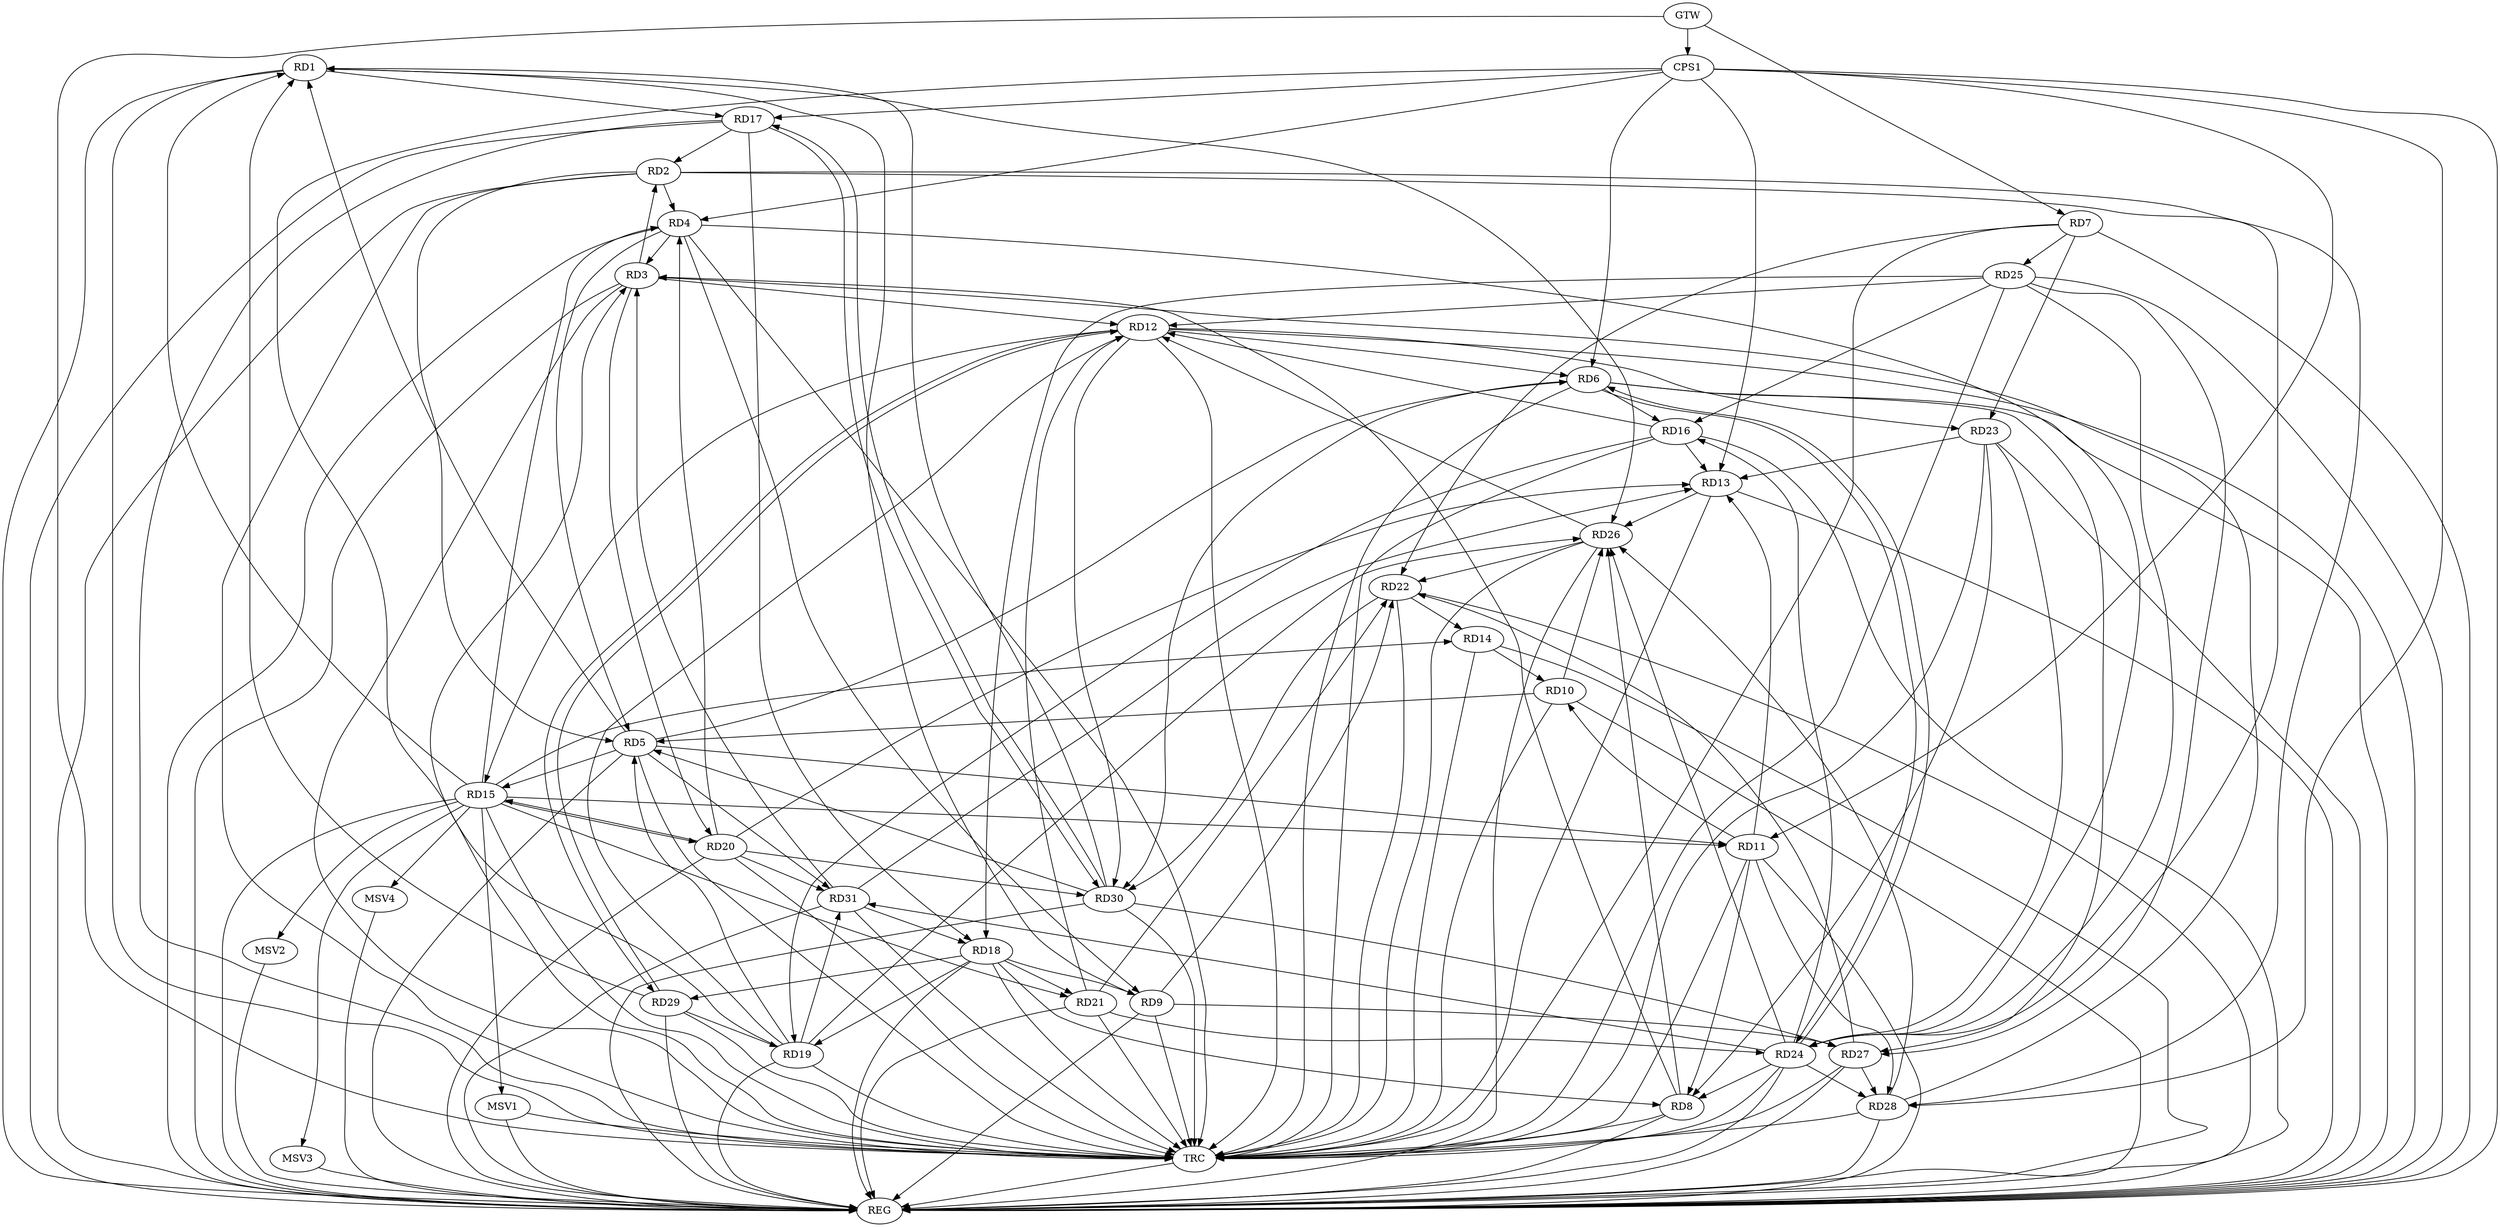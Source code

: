 strict digraph G {
  RD1 [ label="RD1" ];
  RD2 [ label="RD2" ];
  RD3 [ label="RD3" ];
  RD4 [ label="RD4" ];
  RD5 [ label="RD5" ];
  RD6 [ label="RD6" ];
  RD7 [ label="RD7" ];
  RD8 [ label="RD8" ];
  RD9 [ label="RD9" ];
  RD10 [ label="RD10" ];
  RD11 [ label="RD11" ];
  RD12 [ label="RD12" ];
  RD13 [ label="RD13" ];
  RD14 [ label="RD14" ];
  RD15 [ label="RD15" ];
  RD16 [ label="RD16" ];
  RD17 [ label="RD17" ];
  RD18 [ label="RD18" ];
  RD19 [ label="RD19" ];
  RD20 [ label="RD20" ];
  RD21 [ label="RD21" ];
  RD22 [ label="RD22" ];
  RD23 [ label="RD23" ];
  RD24 [ label="RD24" ];
  RD25 [ label="RD25" ];
  RD26 [ label="RD26" ];
  RD27 [ label="RD27" ];
  RD28 [ label="RD28" ];
  RD29 [ label="RD29" ];
  RD30 [ label="RD30" ];
  RD31 [ label="RD31" ];
  CPS1 [ label="CPS1" ];
  GTW [ label="GTW" ];
  REG [ label="REG" ];
  TRC [ label="TRC" ];
  MSV1 [ label="MSV1" ];
  MSV2 [ label="MSV2" ];
  MSV3 [ label="MSV3" ];
  MSV4 [ label="MSV4" ];
  RD5 -> RD1;
  RD9 -> RD1;
  RD15 -> RD1;
  RD1 -> RD17;
  RD1 -> RD26;
  RD29 -> RD1;
  RD30 -> RD1;
  RD3 -> RD2;
  RD2 -> RD4;
  RD2 -> RD5;
  RD17 -> RD2;
  RD2 -> RD24;
  RD2 -> RD28;
  RD4 -> RD3;
  RD8 -> RD3;
  RD3 -> RD12;
  RD19 -> RD3;
  RD3 -> RD20;
  RD28 -> RD3;
  RD31 -> RD3;
  RD4 -> RD5;
  RD4 -> RD9;
  RD15 -> RD4;
  RD20 -> RD4;
  RD4 -> RD24;
  RD5 -> RD6;
  RD10 -> RD5;
  RD5 -> RD11;
  RD5 -> RD15;
  RD19 -> RD5;
  RD30 -> RD5;
  RD5 -> RD31;
  RD12 -> RD6;
  RD6 -> RD16;
  RD6 -> RD24;
  RD24 -> RD6;
  RD6 -> RD27;
  RD6 -> RD30;
  RD7 -> RD22;
  RD7 -> RD23;
  RD7 -> RD25;
  RD11 -> RD8;
  RD18 -> RD8;
  RD23 -> RD8;
  RD24 -> RD8;
  RD8 -> RD26;
  RD18 -> RD9;
  RD9 -> RD22;
  RD9 -> RD27;
  RD11 -> RD10;
  RD14 -> RD10;
  RD10 -> RD26;
  RD11 -> RD13;
  RD15 -> RD11;
  RD11 -> RD28;
  RD12 -> RD15;
  RD16 -> RD12;
  RD19 -> RD12;
  RD21 -> RD12;
  RD12 -> RD23;
  RD25 -> RD12;
  RD26 -> RD12;
  RD12 -> RD29;
  RD29 -> RD12;
  RD12 -> RD30;
  RD16 -> RD13;
  RD20 -> RD13;
  RD23 -> RD13;
  RD13 -> RD26;
  RD31 -> RD13;
  RD15 -> RD14;
  RD22 -> RD14;
  RD15 -> RD20;
  RD20 -> RD15;
  RD15 -> RD21;
  RD16 -> RD19;
  RD24 -> RD16;
  RD25 -> RD16;
  RD17 -> RD18;
  RD17 -> RD30;
  RD30 -> RD17;
  RD18 -> RD19;
  RD18 -> RD21;
  RD25 -> RD18;
  RD18 -> RD29;
  RD31 -> RD18;
  RD19 -> RD26;
  RD29 -> RD19;
  RD19 -> RD31;
  RD20 -> RD30;
  RD20 -> RD31;
  RD21 -> RD22;
  RD21 -> RD24;
  RD26 -> RD22;
  RD27 -> RD22;
  RD22 -> RD30;
  RD23 -> RD24;
  RD25 -> RD24;
  RD24 -> RD26;
  RD24 -> RD28;
  RD24 -> RD31;
  RD25 -> RD27;
  RD28 -> RD26;
  RD27 -> RD28;
  RD30 -> RD27;
  CPS1 -> RD4;
  CPS1 -> RD11;
  CPS1 -> RD28;
  CPS1 -> RD13;
  CPS1 -> RD6;
  CPS1 -> RD17;
  GTW -> RD7;
  GTW -> CPS1;
  RD1 -> REG;
  RD2 -> REG;
  RD3 -> REG;
  RD4 -> REG;
  RD5 -> REG;
  RD6 -> REG;
  RD7 -> REG;
  RD8 -> REG;
  RD9 -> REG;
  RD10 -> REG;
  RD11 -> REG;
  RD12 -> REG;
  RD13 -> REG;
  RD14 -> REG;
  RD15 -> REG;
  RD16 -> REG;
  RD17 -> REG;
  RD18 -> REG;
  RD19 -> REG;
  RD20 -> REG;
  RD21 -> REG;
  RD22 -> REG;
  RD23 -> REG;
  RD24 -> REG;
  RD25 -> REG;
  RD26 -> REG;
  RD27 -> REG;
  RD28 -> REG;
  RD29 -> REG;
  RD30 -> REG;
  RD31 -> REG;
  CPS1 -> REG;
  RD1 -> TRC;
  RD2 -> TRC;
  RD3 -> TRC;
  RD4 -> TRC;
  RD5 -> TRC;
  RD6 -> TRC;
  RD7 -> TRC;
  RD8 -> TRC;
  RD9 -> TRC;
  RD10 -> TRC;
  RD11 -> TRC;
  RD12 -> TRC;
  RD13 -> TRC;
  RD14 -> TRC;
  RD15 -> TRC;
  RD16 -> TRC;
  RD17 -> TRC;
  RD18 -> TRC;
  RD19 -> TRC;
  RD20 -> TRC;
  RD21 -> TRC;
  RD22 -> TRC;
  RD23 -> TRC;
  RD24 -> TRC;
  RD25 -> TRC;
  RD26 -> TRC;
  RD27 -> TRC;
  RD28 -> TRC;
  RD29 -> TRC;
  RD30 -> TRC;
  RD31 -> TRC;
  CPS1 -> TRC;
  GTW -> TRC;
  TRC -> REG;
  RD15 -> MSV1;
  MSV1 -> REG;
  MSV1 -> TRC;
  RD15 -> MSV2;
  MSV2 -> REG;
  RD15 -> MSV3;
  RD15 -> MSV4;
  MSV3 -> REG;
  MSV4 -> REG;
}
